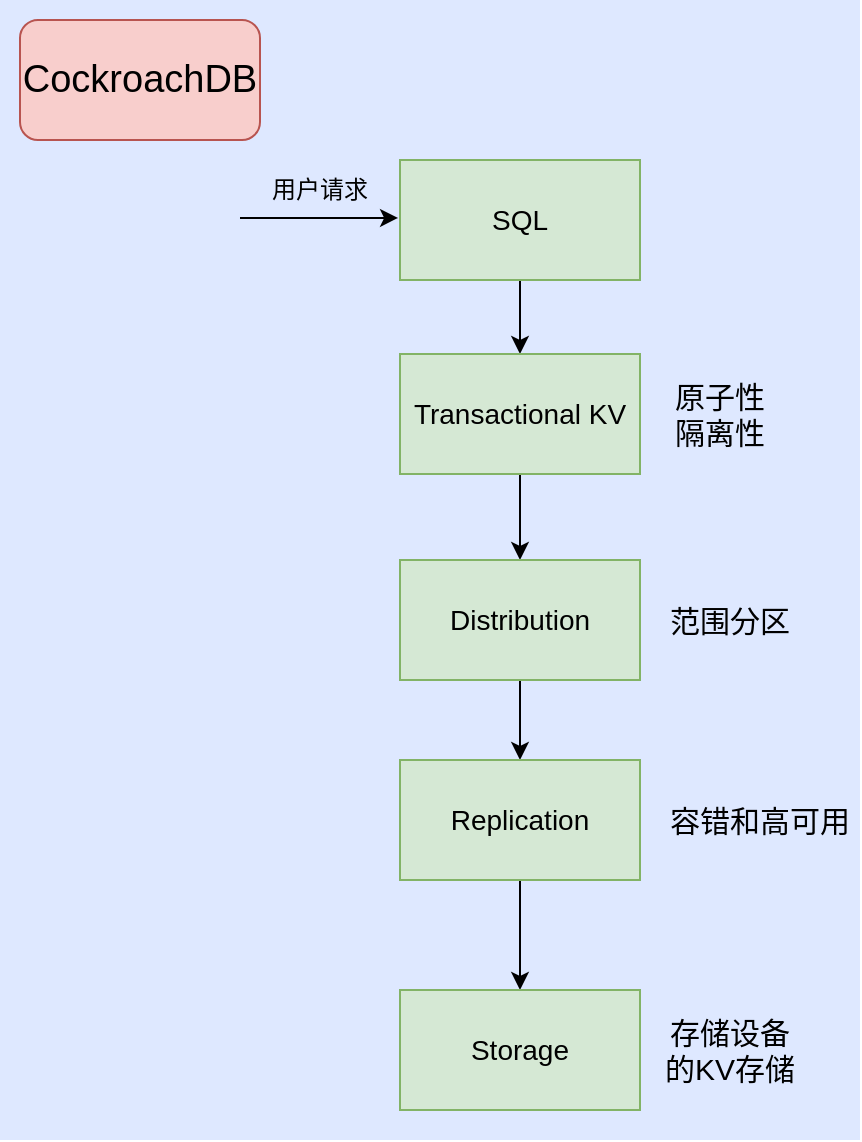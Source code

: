 <mxfile version="21.2.1" type="device">
  <diagram name="第 1 页" id="x229mRGSBEB2tb-iDEol">
    <mxGraphModel dx="1098" dy="820" grid="1" gridSize="10" guides="1" tooltips="1" connect="1" arrows="1" fold="1" page="1" pageScale="1" pageWidth="827" pageHeight="1169" math="0" shadow="0">
      <root>
        <mxCell id="0" />
        <mxCell id="1" parent="0" />
        <mxCell id="r9VJGobCORhS4x31GLUP-1" value="" style="fillColor=#DEE8FF;strokeColor=none" parent="1" vertex="1">
          <mxGeometry x="130" y="90" width="430" height="570" as="geometry" />
        </mxCell>
        <mxCell id="WQhc4_XSh0TmtOUjL1Zc-3" value="" style="edgeStyle=orthogonalEdgeStyle;rounded=0;orthogonalLoop=1;jettySize=auto;html=1;" parent="1" source="WQhc4_XSh0TmtOUjL1Zc-1" target="WQhc4_XSh0TmtOUjL1Zc-2" edge="1">
          <mxGeometry relative="1" as="geometry" />
        </mxCell>
        <mxCell id="WQhc4_XSh0TmtOUjL1Zc-1" value="SQL" style="rounded=0;whiteSpace=wrap;html=1;fillColor=#d5e8d4;strokeColor=#82b366;fontSize=14;" parent="1" vertex="1">
          <mxGeometry x="330" y="170" width="120" height="60" as="geometry" />
        </mxCell>
        <mxCell id="WQhc4_XSh0TmtOUjL1Zc-5" value="" style="edgeStyle=orthogonalEdgeStyle;rounded=0;orthogonalLoop=1;jettySize=auto;html=1;" parent="1" source="WQhc4_XSh0TmtOUjL1Zc-2" target="WQhc4_XSh0TmtOUjL1Zc-4" edge="1">
          <mxGeometry relative="1" as="geometry" />
        </mxCell>
        <mxCell id="WQhc4_XSh0TmtOUjL1Zc-2" value="Transactional KV" style="rounded=0;whiteSpace=wrap;html=1;fillColor=#d5e8d4;strokeColor=#82b366;fontSize=14;" parent="1" vertex="1">
          <mxGeometry x="330" y="267" width="120" height="60" as="geometry" />
        </mxCell>
        <mxCell id="WQhc4_XSh0TmtOUjL1Zc-10" value="" style="edgeStyle=orthogonalEdgeStyle;rounded=0;orthogonalLoop=1;jettySize=auto;html=1;" parent="1" source="WQhc4_XSh0TmtOUjL1Zc-4" target="WQhc4_XSh0TmtOUjL1Zc-9" edge="1">
          <mxGeometry relative="1" as="geometry" />
        </mxCell>
        <mxCell id="WQhc4_XSh0TmtOUjL1Zc-4" value="Distribution" style="rounded=0;whiteSpace=wrap;html=1;fillColor=#d5e8d4;strokeColor=#82b366;fontSize=14;" parent="1" vertex="1">
          <mxGeometry x="330" y="370" width="120" height="60" as="geometry" />
        </mxCell>
        <mxCell id="WQhc4_XSh0TmtOUjL1Zc-6" value="" style="endArrow=classic;html=1;rounded=0;entryX=-0.008;entryY=0.883;entryDx=0;entryDy=0;entryPerimeter=0;" parent="1" edge="1">
          <mxGeometry width="50" height="50" relative="1" as="geometry">
            <mxPoint x="250" y="199" as="sourcePoint" />
            <mxPoint x="329.04" y="198.98" as="targetPoint" />
          </mxGeometry>
        </mxCell>
        <mxCell id="WQhc4_XSh0TmtOUjL1Zc-7" value="用户请求" style="text;html=1;strokeColor=none;fillColor=none;align=center;verticalAlign=middle;whiteSpace=wrap;rounded=0;" parent="1" vertex="1">
          <mxGeometry x="260" y="170" width="60" height="30" as="geometry" />
        </mxCell>
        <mxCell id="WQhc4_XSh0TmtOUjL1Zc-8" value="原子性&lt;br style=&quot;font-size: 15px;&quot;&gt;隔离性" style="text;html=1;strokeColor=none;fillColor=none;align=center;verticalAlign=middle;whiteSpace=wrap;rounded=0;fontSize=15;" parent="1" vertex="1">
          <mxGeometry x="460" y="282" width="60" height="30" as="geometry" />
        </mxCell>
        <mxCell id="WQhc4_XSh0TmtOUjL1Zc-12" value="" style="edgeStyle=orthogonalEdgeStyle;rounded=0;orthogonalLoop=1;jettySize=auto;html=1;" parent="1" source="WQhc4_XSh0TmtOUjL1Zc-9" target="WQhc4_XSh0TmtOUjL1Zc-11" edge="1">
          <mxGeometry relative="1" as="geometry" />
        </mxCell>
        <mxCell id="WQhc4_XSh0TmtOUjL1Zc-9" value="Replication" style="rounded=0;whiteSpace=wrap;html=1;fillColor=#d5e8d4;strokeColor=#82b366;fontSize=14;" parent="1" vertex="1">
          <mxGeometry x="330" y="470" width="120" height="60" as="geometry" />
        </mxCell>
        <mxCell id="WQhc4_XSh0TmtOUjL1Zc-11" value="Storage" style="rounded=0;whiteSpace=wrap;html=1;fillColor=#d5e8d4;strokeColor=#82b366;fontSize=14;" parent="1" vertex="1">
          <mxGeometry x="330" y="585" width="120" height="60" as="geometry" />
        </mxCell>
        <mxCell id="WQhc4_XSh0TmtOUjL1Zc-13" value="范围分区" style="text;html=1;strokeColor=none;fillColor=none;align=center;verticalAlign=middle;whiteSpace=wrap;rounded=0;fontSize=15;" parent="1" vertex="1">
          <mxGeometry x="460" y="385" width="70" height="30" as="geometry" />
        </mxCell>
        <mxCell id="WQhc4_XSh0TmtOUjL1Zc-14" value="容错和高可用" style="text;html=1;strokeColor=none;fillColor=none;align=center;verticalAlign=middle;whiteSpace=wrap;rounded=0;fontSize=15;" parent="1" vertex="1">
          <mxGeometry x="460" y="485" width="100" height="30" as="geometry" />
        </mxCell>
        <mxCell id="WQhc4_XSh0TmtOUjL1Zc-15" value="存储设备的KV存储" style="text;html=1;strokeColor=none;fillColor=none;align=center;verticalAlign=middle;whiteSpace=wrap;rounded=0;fontSize=15;" parent="1" vertex="1">
          <mxGeometry x="460" y="600" width="70" height="30" as="geometry" />
        </mxCell>
        <mxCell id="WQhc4_XSh0TmtOUjL1Zc-16" value="CockroachDB" style="rounded=1;whiteSpace=wrap;html=1;fillColor=#f8cecc;strokeColor=#b85450;fontSize=19;" parent="1" vertex="1">
          <mxGeometry x="140" y="100" width="120" height="60" as="geometry" />
        </mxCell>
      </root>
    </mxGraphModel>
  </diagram>
</mxfile>
